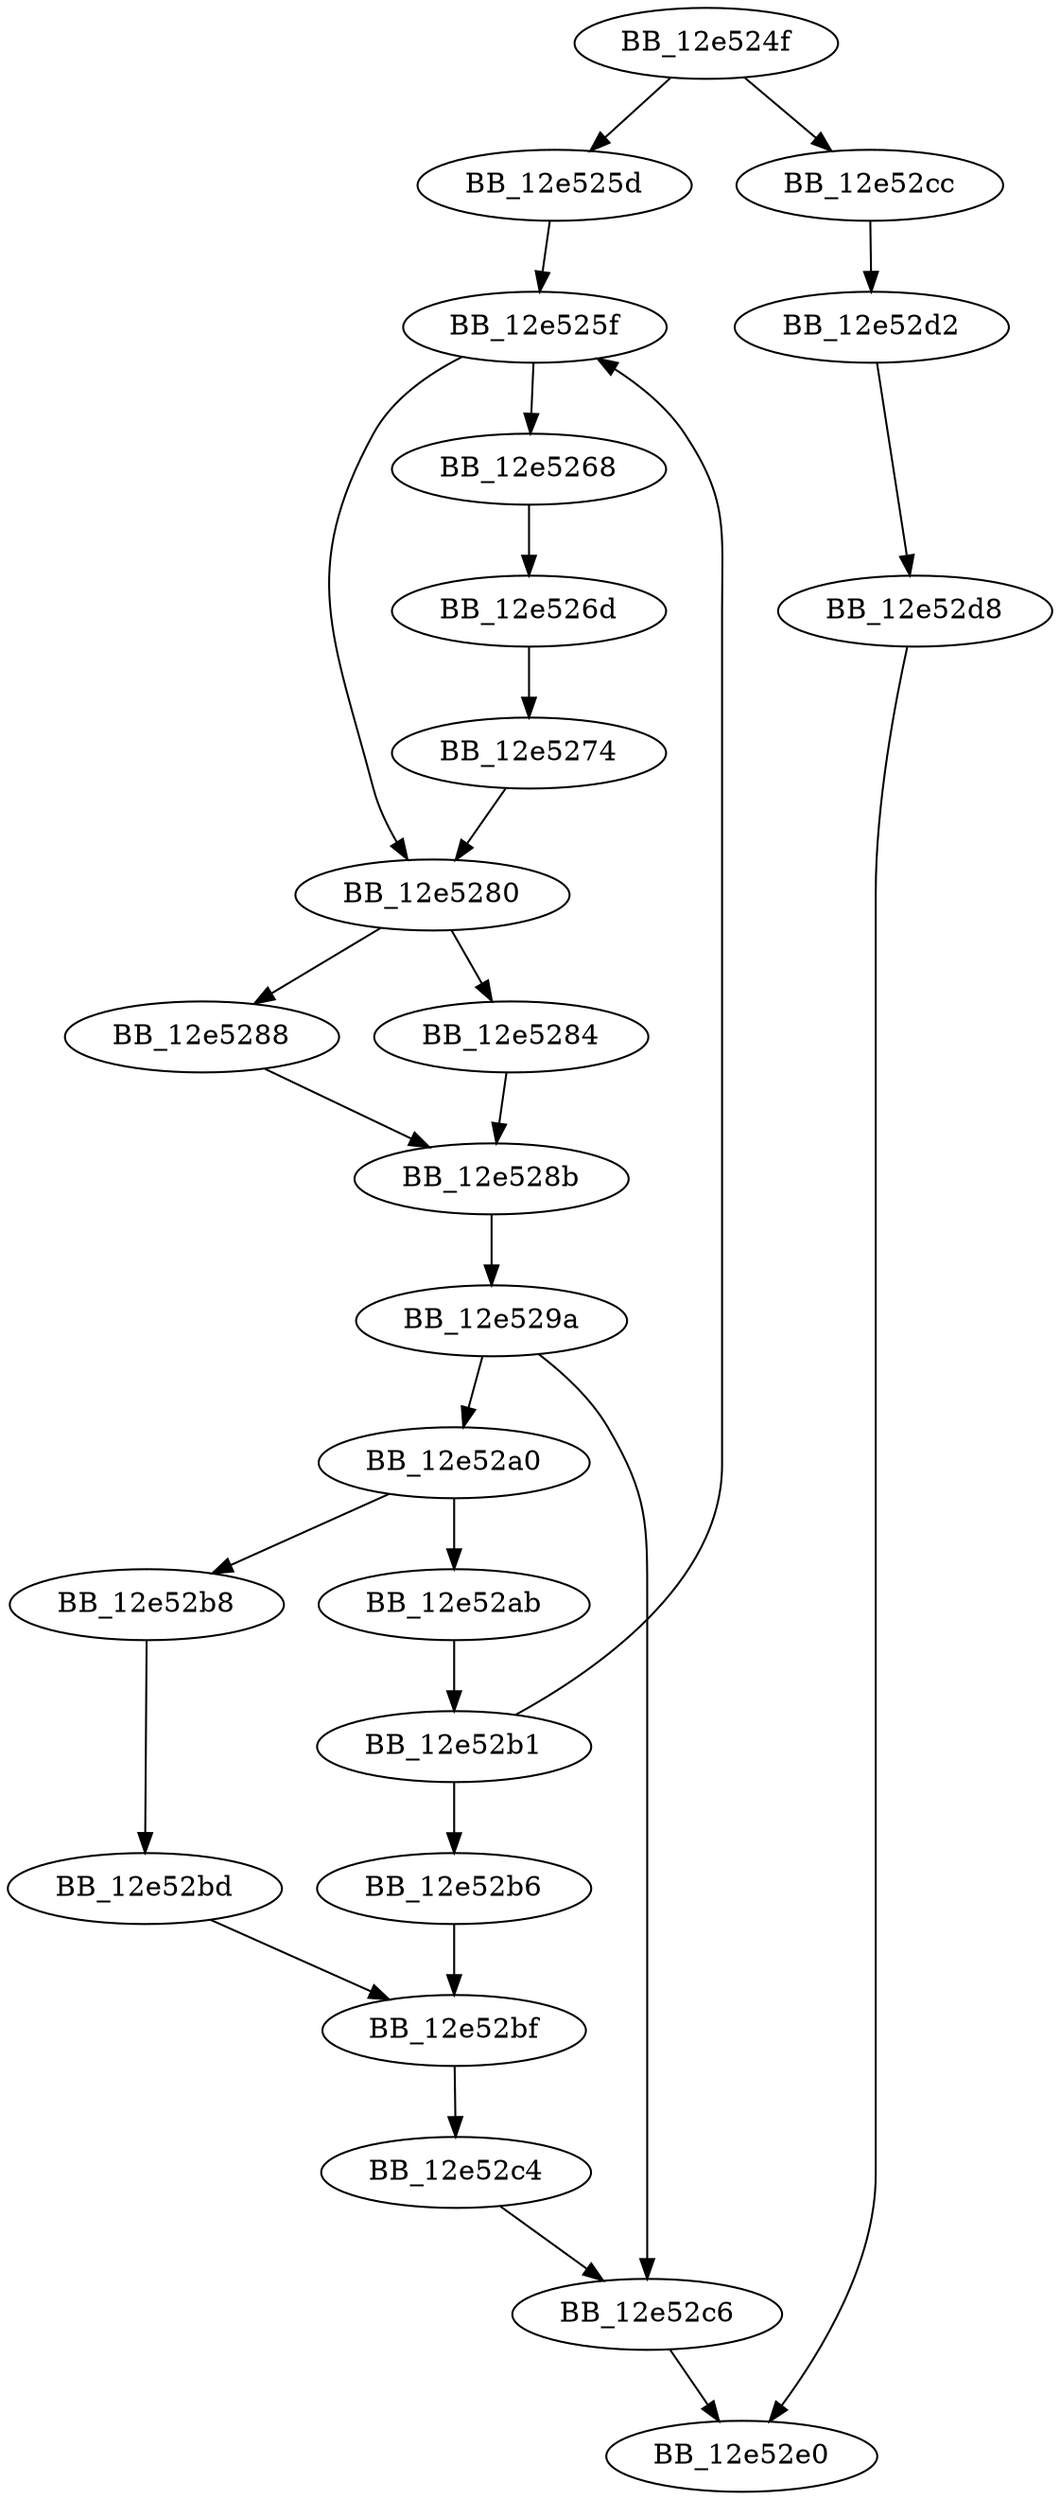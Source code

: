 DiGraph _malloc{
BB_12e524f->BB_12e525d
BB_12e524f->BB_12e52cc
BB_12e525d->BB_12e525f
BB_12e525f->BB_12e5268
BB_12e525f->BB_12e5280
BB_12e5268->BB_12e526d
BB_12e526d->BB_12e5274
BB_12e5274->BB_12e5280
BB_12e5280->BB_12e5284
BB_12e5280->BB_12e5288
BB_12e5284->BB_12e528b
BB_12e5288->BB_12e528b
BB_12e528b->BB_12e529a
BB_12e529a->BB_12e52a0
BB_12e529a->BB_12e52c6
BB_12e52a0->BB_12e52ab
BB_12e52a0->BB_12e52b8
BB_12e52ab->BB_12e52b1
BB_12e52b1->BB_12e525f
BB_12e52b1->BB_12e52b6
BB_12e52b6->BB_12e52bf
BB_12e52b8->BB_12e52bd
BB_12e52bd->BB_12e52bf
BB_12e52bf->BB_12e52c4
BB_12e52c4->BB_12e52c6
BB_12e52c6->BB_12e52e0
BB_12e52cc->BB_12e52d2
BB_12e52d2->BB_12e52d8
BB_12e52d8->BB_12e52e0
}
